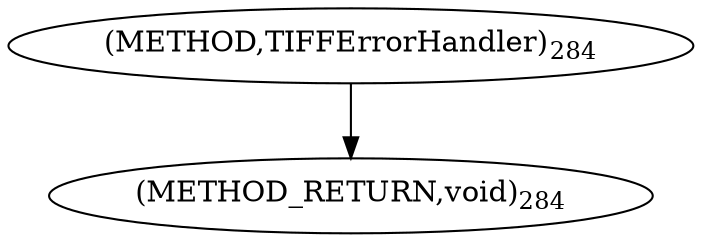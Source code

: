 digraph "TIFFErrorHandler" {  
"8287" [label = <(METHOD,TIFFErrorHandler)<SUB>284</SUB>> ]
"8291" [label = <(METHOD_RETURN,void)<SUB>284</SUB>> ]
  "8287" -> "8291" 
}

